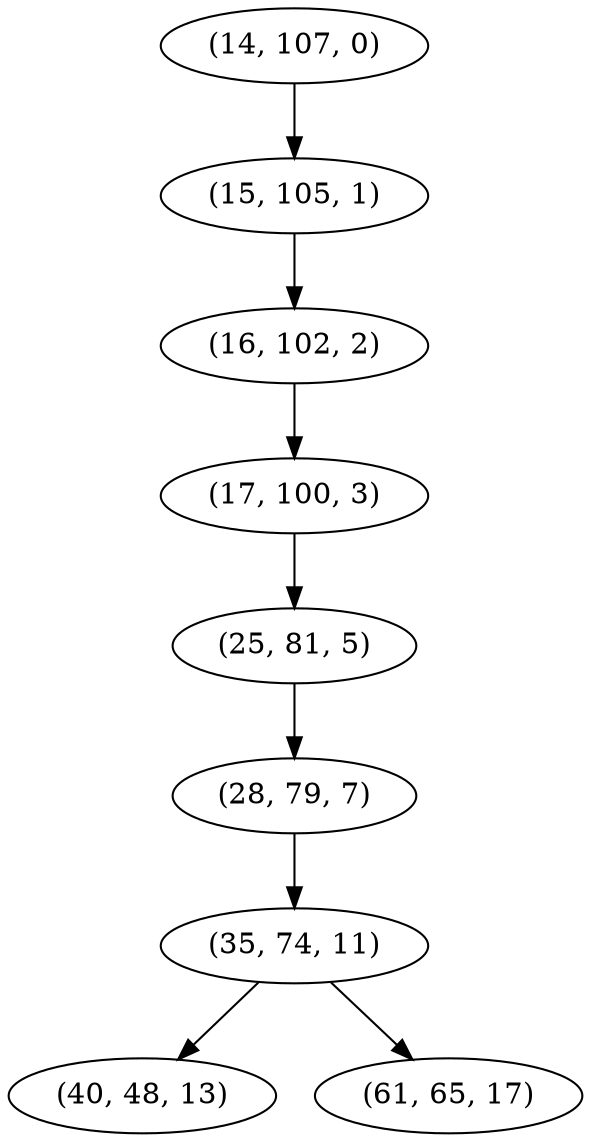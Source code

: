 digraph tree {
    "(14, 107, 0)";
    "(15, 105, 1)";
    "(16, 102, 2)";
    "(17, 100, 3)";
    "(25, 81, 5)";
    "(28, 79, 7)";
    "(35, 74, 11)";
    "(40, 48, 13)";
    "(61, 65, 17)";
    "(14, 107, 0)" -> "(15, 105, 1)";
    "(15, 105, 1)" -> "(16, 102, 2)";
    "(16, 102, 2)" -> "(17, 100, 3)";
    "(17, 100, 3)" -> "(25, 81, 5)";
    "(25, 81, 5)" -> "(28, 79, 7)";
    "(28, 79, 7)" -> "(35, 74, 11)";
    "(35, 74, 11)" -> "(40, 48, 13)";
    "(35, 74, 11)" -> "(61, 65, 17)";
}
